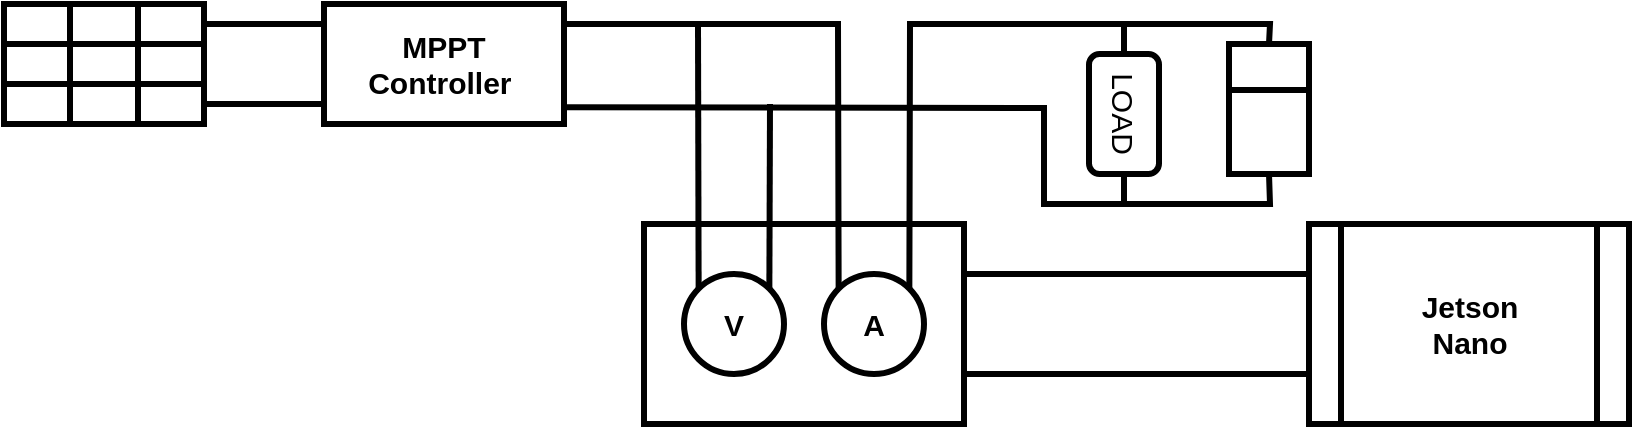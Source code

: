 <mxfile version="20.4.0" type="github">
  <diagram id="kPupqWcu7q19SiTpw6ZK" name="第 1 页">
    <mxGraphModel dx="864" dy="456" grid="1" gridSize="10" guides="1" tooltips="1" connect="1" arrows="1" fold="1" page="1" pageScale="1" pageWidth="3300" pageHeight="2339" math="0" shadow="0">
      <root>
        <mxCell id="0" />
        <mxCell id="1" parent="0" />
        <mxCell id="b23ylB3f0s9RIf1_P2MT-2" value="" style="shape=table;html=1;whiteSpace=wrap;startSize=0;container=1;collapsible=0;childLayout=tableLayout;strokeWidth=3;" vertex="1" parent="1">
          <mxGeometry x="120" y="210" width="100" height="60" as="geometry" />
        </mxCell>
        <mxCell id="b23ylB3f0s9RIf1_P2MT-3" value="" style="shape=tableRow;horizontal=0;startSize=0;swimlaneHead=0;swimlaneBody=0;top=0;left=0;bottom=0;right=0;collapsible=0;dropTarget=0;fillColor=none;points=[[0,0.5],[1,0.5]];portConstraint=eastwest;" vertex="1" parent="b23ylB3f0s9RIf1_P2MT-2">
          <mxGeometry width="100" height="20" as="geometry" />
        </mxCell>
        <mxCell id="b23ylB3f0s9RIf1_P2MT-4" value="" style="shape=partialRectangle;html=1;whiteSpace=wrap;connectable=0;fillColor=none;top=0;left=0;bottom=0;right=0;overflow=hidden;" vertex="1" parent="b23ylB3f0s9RIf1_P2MT-3">
          <mxGeometry width="33" height="20" as="geometry">
            <mxRectangle width="33" height="20" as="alternateBounds" />
          </mxGeometry>
        </mxCell>
        <mxCell id="b23ylB3f0s9RIf1_P2MT-5" value="" style="shape=partialRectangle;html=1;whiteSpace=wrap;connectable=0;fillColor=none;top=0;left=0;bottom=0;right=0;overflow=hidden;" vertex="1" parent="b23ylB3f0s9RIf1_P2MT-3">
          <mxGeometry x="33" width="34" height="20" as="geometry">
            <mxRectangle width="34" height="20" as="alternateBounds" />
          </mxGeometry>
        </mxCell>
        <mxCell id="b23ylB3f0s9RIf1_P2MT-6" value="" style="shape=partialRectangle;html=1;whiteSpace=wrap;connectable=0;fillColor=none;top=0;left=0;bottom=0;right=0;overflow=hidden;" vertex="1" parent="b23ylB3f0s9RIf1_P2MT-3">
          <mxGeometry x="67" width="33" height="20" as="geometry">
            <mxRectangle width="33" height="20" as="alternateBounds" />
          </mxGeometry>
        </mxCell>
        <mxCell id="b23ylB3f0s9RIf1_P2MT-7" value="" style="shape=tableRow;horizontal=0;startSize=0;swimlaneHead=0;swimlaneBody=0;top=0;left=0;bottom=0;right=0;collapsible=0;dropTarget=0;fillColor=none;points=[[0,0.5],[1,0.5]];portConstraint=eastwest;" vertex="1" parent="b23ylB3f0s9RIf1_P2MT-2">
          <mxGeometry y="20" width="100" height="20" as="geometry" />
        </mxCell>
        <mxCell id="b23ylB3f0s9RIf1_P2MT-8" value="" style="shape=partialRectangle;html=1;whiteSpace=wrap;connectable=0;fillColor=none;top=0;left=0;bottom=0;right=0;overflow=hidden;" vertex="1" parent="b23ylB3f0s9RIf1_P2MT-7">
          <mxGeometry width="33" height="20" as="geometry">
            <mxRectangle width="33" height="20" as="alternateBounds" />
          </mxGeometry>
        </mxCell>
        <mxCell id="b23ylB3f0s9RIf1_P2MT-9" value="" style="shape=partialRectangle;html=1;whiteSpace=wrap;connectable=0;fillColor=none;top=0;left=0;bottom=0;right=0;overflow=hidden;" vertex="1" parent="b23ylB3f0s9RIf1_P2MT-7">
          <mxGeometry x="33" width="34" height="20" as="geometry">
            <mxRectangle width="34" height="20" as="alternateBounds" />
          </mxGeometry>
        </mxCell>
        <mxCell id="b23ylB3f0s9RIf1_P2MT-10" value="" style="shape=partialRectangle;html=1;whiteSpace=wrap;connectable=0;fillColor=none;top=0;left=0;bottom=0;right=0;overflow=hidden;" vertex="1" parent="b23ylB3f0s9RIf1_P2MT-7">
          <mxGeometry x="67" width="33" height="20" as="geometry">
            <mxRectangle width="33" height="20" as="alternateBounds" />
          </mxGeometry>
        </mxCell>
        <mxCell id="b23ylB3f0s9RIf1_P2MT-11" value="" style="shape=tableRow;horizontal=0;startSize=0;swimlaneHead=0;swimlaneBody=0;top=0;left=0;bottom=0;right=0;collapsible=0;dropTarget=0;fillColor=none;points=[[0,0.5],[1,0.5]];portConstraint=eastwest;" vertex="1" parent="b23ylB3f0s9RIf1_P2MT-2">
          <mxGeometry y="40" width="100" height="20" as="geometry" />
        </mxCell>
        <mxCell id="b23ylB3f0s9RIf1_P2MT-12" value="" style="shape=partialRectangle;html=1;whiteSpace=wrap;connectable=0;fillColor=none;top=0;left=0;bottom=0;right=0;overflow=hidden;" vertex="1" parent="b23ylB3f0s9RIf1_P2MT-11">
          <mxGeometry width="33" height="20" as="geometry">
            <mxRectangle width="33" height="20" as="alternateBounds" />
          </mxGeometry>
        </mxCell>
        <mxCell id="b23ylB3f0s9RIf1_P2MT-13" value="" style="shape=partialRectangle;html=1;whiteSpace=wrap;connectable=0;fillColor=none;top=0;left=0;bottom=0;right=0;overflow=hidden;" vertex="1" parent="b23ylB3f0s9RIf1_P2MT-11">
          <mxGeometry x="33" width="34" height="20" as="geometry">
            <mxRectangle width="34" height="20" as="alternateBounds" />
          </mxGeometry>
        </mxCell>
        <mxCell id="b23ylB3f0s9RIf1_P2MT-14" value="" style="shape=partialRectangle;html=1;whiteSpace=wrap;connectable=0;fillColor=none;top=0;left=0;bottom=0;right=0;overflow=hidden;pointerEvents=1;" vertex="1" parent="b23ylB3f0s9RIf1_P2MT-11">
          <mxGeometry x="67" width="33" height="20" as="geometry">
            <mxRectangle width="33" height="20" as="alternateBounds" />
          </mxGeometry>
        </mxCell>
        <mxCell id="b23ylB3f0s9RIf1_P2MT-15" value="&lt;font style=&quot;font-size: 15px;&quot;&gt;&lt;b&gt;MPPT&lt;br&gt;Controller&amp;nbsp;&lt;/b&gt;&lt;/font&gt;" style="rounded=0;whiteSpace=wrap;html=1;strokeWidth=3;" vertex="1" parent="1">
          <mxGeometry x="280" y="210" width="120" height="60" as="geometry" />
        </mxCell>
        <mxCell id="b23ylB3f0s9RIf1_P2MT-16" value="" style="rounded=0;whiteSpace=wrap;html=1;strokeWidth=3;" vertex="1" parent="1">
          <mxGeometry x="440" y="320" width="160" height="100" as="geometry" />
        </mxCell>
        <mxCell id="b23ylB3f0s9RIf1_P2MT-17" value="&lt;b&gt;&lt;font style=&quot;font-size: 15px;&quot;&gt;V&lt;/font&gt;&lt;/b&gt;" style="ellipse;whiteSpace=wrap;html=1;aspect=fixed;strokeWidth=3;" vertex="1" parent="1">
          <mxGeometry x="460" y="345" width="50" height="50" as="geometry" />
        </mxCell>
        <mxCell id="b23ylB3f0s9RIf1_P2MT-18" value="&lt;b&gt;&lt;font style=&quot;font-size: 15px;&quot;&gt;A&lt;/font&gt;&lt;/b&gt;" style="ellipse;whiteSpace=wrap;html=1;aspect=fixed;strokeWidth=3;" vertex="1" parent="1">
          <mxGeometry x="530" y="345" width="50" height="50" as="geometry" />
        </mxCell>
        <mxCell id="b23ylB3f0s9RIf1_P2MT-19" value="&lt;b&gt;Jetson&lt;br&gt;Nano&lt;/b&gt;" style="shape=process;whiteSpace=wrap;html=1;backgroundOutline=1;strokeWidth=3;fontSize=15;" vertex="1" parent="1">
          <mxGeometry x="772.5" y="320" width="160" height="100" as="geometry" />
        </mxCell>
        <mxCell id="b23ylB3f0s9RIf1_P2MT-20" value="" style="endArrow=none;html=1;rounded=0;fontSize=15;exitX=1;exitY=0.5;exitDx=0;exitDy=0;strokeWidth=3;" edge="1" parent="1" source="b23ylB3f0s9RIf1_P2MT-3">
          <mxGeometry width="50" height="50" relative="1" as="geometry">
            <mxPoint x="510" y="260" as="sourcePoint" />
            <mxPoint x="280" y="220" as="targetPoint" />
          </mxGeometry>
        </mxCell>
        <mxCell id="b23ylB3f0s9RIf1_P2MT-21" value="" style="endArrow=none;html=1;rounded=0;fontSize=15;exitX=1;exitY=0.5;exitDx=0;exitDy=0;strokeWidth=3;" edge="1" parent="1">
          <mxGeometry width="50" height="50" relative="1" as="geometry">
            <mxPoint x="220" y="260" as="sourcePoint" />
            <mxPoint x="280" y="260" as="targetPoint" />
          </mxGeometry>
        </mxCell>
        <mxCell id="b23ylB3f0s9RIf1_P2MT-22" value="" style="endArrow=none;html=1;rounded=0;fontSize=15;entryX=0;entryY=0;entryDx=0;entryDy=0;strokeWidth=3;" edge="1" parent="1" target="b23ylB3f0s9RIf1_P2MT-18">
          <mxGeometry width="50" height="50" relative="1" as="geometry">
            <mxPoint x="400" y="220" as="sourcePoint" />
            <mxPoint x="560" y="248" as="targetPoint" />
            <Array as="points">
              <mxPoint x="537" y="220" />
            </Array>
          </mxGeometry>
        </mxCell>
        <mxCell id="b23ylB3f0s9RIf1_P2MT-23" value="LOAD" style="rounded=1;whiteSpace=wrap;html=1;strokeWidth=3;fontSize=15;rotation=90;" vertex="1" parent="1">
          <mxGeometry x="650" y="247.5" width="60" height="35" as="geometry" />
        </mxCell>
        <mxCell id="b23ylB3f0s9RIf1_P2MT-25" value="" style="swimlane;strokeWidth=3;fontSize=15;startSize=23;" vertex="1" parent="1">
          <mxGeometry x="732.5" y="230" width="40" height="65" as="geometry">
            <mxRectangle x="680" y="240" width="50" height="40" as="alternateBounds" />
          </mxGeometry>
        </mxCell>
        <mxCell id="b23ylB3f0s9RIf1_P2MT-26" value="" style="endArrow=none;html=1;rounded=0;strokeWidth=3;fontSize=15;exitX=1;exitY=0;exitDx=0;exitDy=0;entryX=0;entryY=0.5;entryDx=0;entryDy=0;" edge="1" parent="1" source="b23ylB3f0s9RIf1_P2MT-18" target="b23ylB3f0s9RIf1_P2MT-23">
          <mxGeometry width="50" height="50" relative="1" as="geometry">
            <mxPoint x="550" y="300" as="sourcePoint" />
            <mxPoint x="610" y="250" as="targetPoint" />
            <Array as="points">
              <mxPoint x="573" y="220" />
              <mxPoint x="680" y="220" />
            </Array>
          </mxGeometry>
        </mxCell>
        <mxCell id="b23ylB3f0s9RIf1_P2MT-27" value="" style="endArrow=none;html=1;rounded=0;strokeWidth=3;fontSize=15;exitX=1.006;exitY=0.861;exitDx=0;exitDy=0;exitPerimeter=0;entryX=1;entryY=0.5;entryDx=0;entryDy=0;" edge="1" parent="1" source="b23ylB3f0s9RIf1_P2MT-15" target="b23ylB3f0s9RIf1_P2MT-23">
          <mxGeometry width="50" height="50" relative="1" as="geometry">
            <mxPoint x="540" y="280" as="sourcePoint" />
            <mxPoint x="590" y="262" as="targetPoint" />
            <Array as="points">
              <mxPoint x="640" y="262" />
              <mxPoint x="640" y="310" />
              <mxPoint x="680" y="310" />
            </Array>
          </mxGeometry>
        </mxCell>
        <mxCell id="b23ylB3f0s9RIf1_P2MT-28" value="" style="endArrow=none;html=1;rounded=0;strokeWidth=3;fontSize=15;exitX=0;exitY=0;exitDx=0;exitDy=0;" edge="1" parent="1" source="b23ylB3f0s9RIf1_P2MT-17">
          <mxGeometry width="50" height="50" relative="1" as="geometry">
            <mxPoint x="540" y="280" as="sourcePoint" />
            <mxPoint x="467" y="220" as="targetPoint" />
          </mxGeometry>
        </mxCell>
        <mxCell id="b23ylB3f0s9RIf1_P2MT-29" value="" style="endArrow=none;html=1;rounded=0;strokeWidth=3;fontSize=15;exitX=1;exitY=0;exitDx=0;exitDy=0;" edge="1" parent="1" source="b23ylB3f0s9RIf1_P2MT-17">
          <mxGeometry width="50" height="50" relative="1" as="geometry">
            <mxPoint x="540" y="280" as="sourcePoint" />
            <mxPoint x="503" y="260" as="targetPoint" />
          </mxGeometry>
        </mxCell>
        <mxCell id="b23ylB3f0s9RIf1_P2MT-30" value="" style="endArrow=none;html=1;rounded=0;strokeWidth=3;fontSize=15;entryX=0.5;entryY=0;entryDx=0;entryDy=0;" edge="1" parent="1" target="b23ylB3f0s9RIf1_P2MT-25">
          <mxGeometry width="50" height="50" relative="1" as="geometry">
            <mxPoint x="680" y="220" as="sourcePoint" />
            <mxPoint x="590" y="230" as="targetPoint" />
            <Array as="points">
              <mxPoint x="753" y="220" />
            </Array>
          </mxGeometry>
        </mxCell>
        <mxCell id="b23ylB3f0s9RIf1_P2MT-31" value="" style="endArrow=none;html=1;rounded=0;strokeWidth=3;fontSize=15;entryX=0.5;entryY=1;entryDx=0;entryDy=0;" edge="1" parent="1" target="b23ylB3f0s9RIf1_P2MT-25">
          <mxGeometry width="50" height="50" relative="1" as="geometry">
            <mxPoint x="680" y="310" as="sourcePoint" />
            <mxPoint x="590" y="230" as="targetPoint" />
            <Array as="points">
              <mxPoint x="753" y="310" />
            </Array>
          </mxGeometry>
        </mxCell>
        <mxCell id="b23ylB3f0s9RIf1_P2MT-32" value="" style="endArrow=none;html=1;rounded=0;strokeWidth=3;fontSize=15;entryX=0;entryY=0.25;entryDx=0;entryDy=0;exitX=1;exitY=0.25;exitDx=0;exitDy=0;" edge="1" parent="1" source="b23ylB3f0s9RIf1_P2MT-16" target="b23ylB3f0s9RIf1_P2MT-19">
          <mxGeometry width="50" height="50" relative="1" as="geometry">
            <mxPoint x="600" y="350" as="sourcePoint" />
            <mxPoint x="770" y="350" as="targetPoint" />
          </mxGeometry>
        </mxCell>
        <mxCell id="b23ylB3f0s9RIf1_P2MT-33" value="" style="endArrow=none;html=1;rounded=0;strokeWidth=3;fontSize=15;entryX=0;entryY=0.75;entryDx=0;entryDy=0;exitX=1;exitY=0.75;exitDx=0;exitDy=0;" edge="1" parent="1" source="b23ylB3f0s9RIf1_P2MT-16" target="b23ylB3f0s9RIf1_P2MT-19">
          <mxGeometry width="50" height="50" relative="1" as="geometry">
            <mxPoint x="540" y="280" as="sourcePoint" />
            <mxPoint x="590" y="230" as="targetPoint" />
          </mxGeometry>
        </mxCell>
      </root>
    </mxGraphModel>
  </diagram>
</mxfile>
